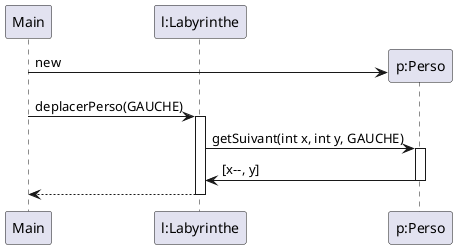 @startuml
'https://plantuml.com/sequence-diagram

participant Main
participant "l:Labyrinthe" as labyrinthe
create "p:Perso" as perso
Main -> perso : new
Main -> labyrinthe : deplacerPerso(GAUCHE)
activate labyrinthe
labyrinthe -> perso : getSuivant(int x, int y, GAUCHE)
activate perso
perso -> labyrinthe : [x--, y]
deactivate perso
Main <-- labyrinthe
deactivate labyrinthe
@enduml